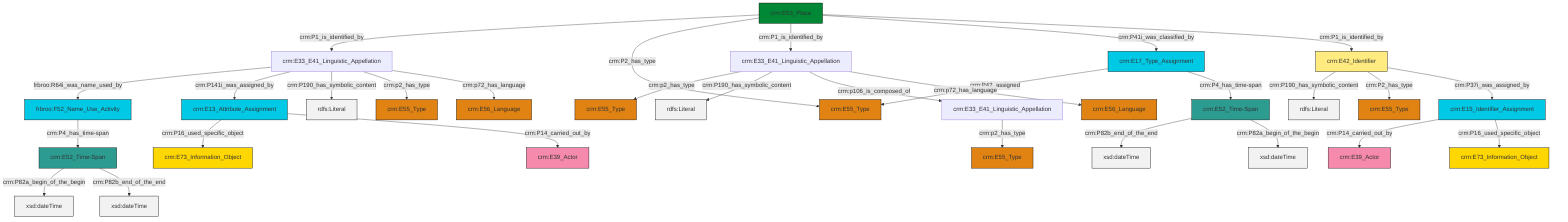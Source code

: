 graph TD
classDef Literal fill:#f2f2f2,stroke:#000000;
classDef CRM_Entity fill:#FFFFFF,stroke:#000000;
classDef Temporal_Entity fill:#00C9E6, stroke:#000000;
classDef Type fill:#E18312, stroke:#000000;
classDef Time-Span fill:#2C9C91, stroke:#000000;
classDef Appellation fill:#FFEB7F, stroke:#000000;
classDef Place fill:#008836, stroke:#000000;
classDef Persistent_Item fill:#B266B2, stroke:#000000;
classDef Conceptual_Object fill:#FFD700, stroke:#000000;
classDef Physical_Thing fill:#D2B48C, stroke:#000000;
classDef Actor fill:#f58aad, stroke:#000000;
classDef PC_Classes fill:#4ce600, stroke:#000000;
classDef Multi fill:#cccccc,stroke:#000000;

4["crm:E52_Time-Span"]:::Time-Span -->|crm:P82b_end_of_the_end| 5[xsd:dateTime]:::Literal
6["crm:E52_Time-Span"]:::Time-Span -->|crm:P82a_begin_of_the_begin| 7[xsd:dateTime]:::Literal
0["crm:E53_Place"]:::Place -->|crm:P1_is_identified_by| 8["crm:E33_E41_Linguistic_Appellation"]:::Default
8["crm:E33_E41_Linguistic_Appellation"]:::Default -->|frbroo:R64i_was_name_used_by| 9["frbroo:F52_Name_Use_Activity"]:::Temporal_Entity
13["crm:E42_Identifier"]:::Appellation -->|crm:P190_has_symbolic_content| 14[rdfs:Literal]:::Literal
8["crm:E33_E41_Linguistic_Appellation"]:::Default -->|crm:P141i_was_assigned_by| 17["crm:E13_Attribute_Assignment"]:::Temporal_Entity
4["crm:E52_Time-Span"]:::Time-Span -->|crm:P82a_begin_of_the_begin| 18[xsd:dateTime]:::Literal
20["crm:E33_E41_Linguistic_Appellation"]:::Default -->|crm:p2_has_type| 15["crm:E55_Type"]:::Type
0["crm:E53_Place"]:::Place -->|crm:P2_has_type| 27["crm:E55_Type"]:::Type
28["crm:E17_Type_Assignment"]:::Temporal_Entity -->|crm:P42_assigned| 27["crm:E55_Type"]:::Type
13["crm:E42_Identifier"]:::Appellation -->|crm:P2_has_type| 29["crm:E55_Type"]:::Type
8["crm:E33_E41_Linguistic_Appellation"]:::Default -->|crm:P190_has_symbolic_content| 30[rdfs:Literal]:::Literal
20["crm:E33_E41_Linguistic_Appellation"]:::Default -->|crm:P190_has_symbolic_content| 32[rdfs:Literal]:::Literal
20["crm:E33_E41_Linguistic_Appellation"]:::Default -->|crm:p106_is_composed_of| 25["crm:E33_E41_Linguistic_Appellation"]:::Default
39["crm:E15_Identifier_Assignment"]:::Temporal_Entity -->|crm:P14_carried_out_by| 40["crm:E39_Actor"]:::Actor
17["crm:E13_Attribute_Assignment"]:::Temporal_Entity -->|crm:P16_used_specific_object| 41["crm:E73_Information_Object"]:::Conceptual_Object
0["crm:E53_Place"]:::Place -->|crm:P1_is_identified_by| 20["crm:E33_E41_Linguistic_Appellation"]:::Default
6["crm:E52_Time-Span"]:::Time-Span -->|crm:P82b_end_of_the_end| 42[xsd:dateTime]:::Literal
9["frbroo:F52_Name_Use_Activity"]:::Temporal_Entity -->|crm:P4_has_time-span| 6["crm:E52_Time-Span"]:::Time-Span
8["crm:E33_E41_Linguistic_Appellation"]:::Default -->|crm:p2_has_type| 36["crm:E55_Type"]:::Type
17["crm:E13_Attribute_Assignment"]:::Temporal_Entity -->|crm:P14_carried_out_by| 10["crm:E39_Actor"]:::Actor
0["crm:E53_Place"]:::Place -->|crm:P41i_was_classified_by| 28["crm:E17_Type_Assignment"]:::Temporal_Entity
0["crm:E53_Place"]:::Place -->|crm:P1_is_identified_by| 13["crm:E42_Identifier"]:::Appellation
39["crm:E15_Identifier_Assignment"]:::Temporal_Entity -->|crm:P16_used_specific_object| 48["crm:E73_Information_Object"]:::Conceptual_Object
20["crm:E33_E41_Linguistic_Appellation"]:::Default -->|crm:p72_has_language| 21["crm:E56_Language"]:::Type
13["crm:E42_Identifier"]:::Appellation -->|crm:P37i_was_assigned_by| 39["crm:E15_Identifier_Assignment"]:::Temporal_Entity
28["crm:E17_Type_Assignment"]:::Temporal_Entity -->|crm:P4_has_time-span| 4["crm:E52_Time-Span"]:::Time-Span
25["crm:E33_E41_Linguistic_Appellation"]:::Default -->|crm:p2_has_type| 2["crm:E55_Type"]:::Type
8["crm:E33_E41_Linguistic_Appellation"]:::Default -->|crm:p72_has_language| 23["crm:E56_Language"]:::Type